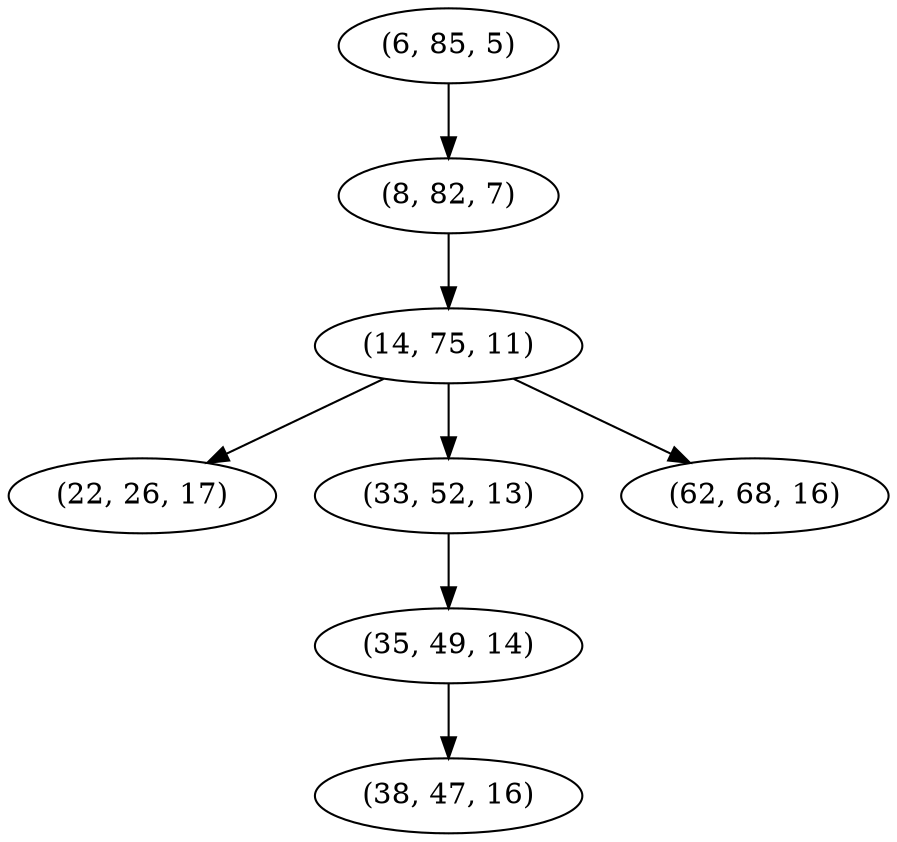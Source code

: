 digraph tree {
    "(6, 85, 5)";
    "(8, 82, 7)";
    "(14, 75, 11)";
    "(22, 26, 17)";
    "(33, 52, 13)";
    "(35, 49, 14)";
    "(38, 47, 16)";
    "(62, 68, 16)";
    "(6, 85, 5)" -> "(8, 82, 7)";
    "(8, 82, 7)" -> "(14, 75, 11)";
    "(14, 75, 11)" -> "(22, 26, 17)";
    "(14, 75, 11)" -> "(33, 52, 13)";
    "(14, 75, 11)" -> "(62, 68, 16)";
    "(33, 52, 13)" -> "(35, 49, 14)";
    "(35, 49, 14)" -> "(38, 47, 16)";
}
